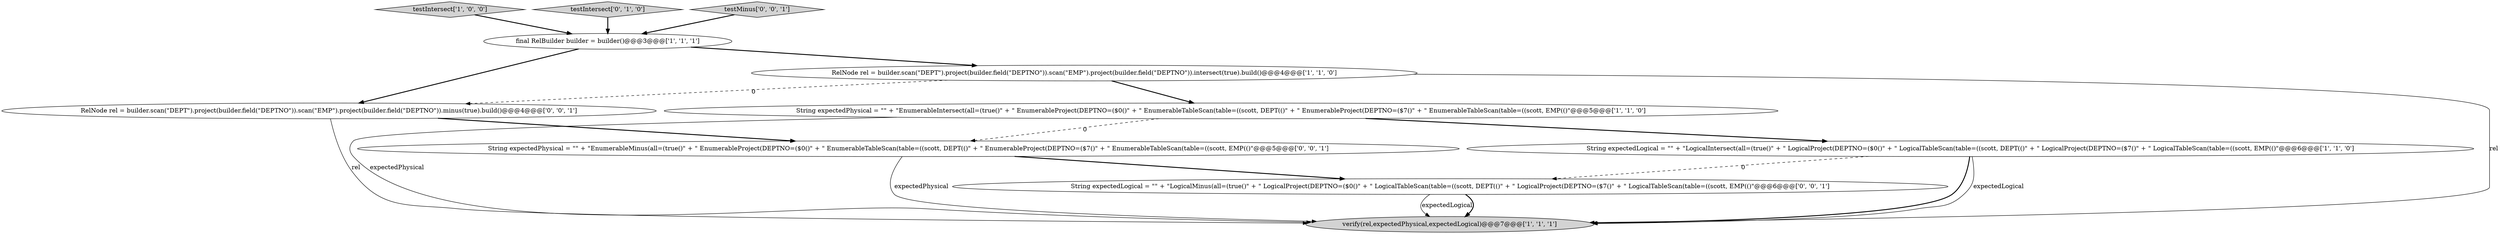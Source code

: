digraph {
2 [style = filled, label = "verify(rel,expectedPhysical,expectedLogical)@@@7@@@['1', '1', '1']", fillcolor = lightgray, shape = ellipse image = "AAA0AAABBB1BBB"];
5 [style = filled, label = "testIntersect['1', '0', '0']", fillcolor = lightgray, shape = diamond image = "AAA0AAABBB1BBB"];
6 [style = filled, label = "testIntersect['0', '1', '0']", fillcolor = lightgray, shape = diamond image = "AAA0AAABBB2BBB"];
3 [style = filled, label = "final RelBuilder builder = builder()@@@3@@@['1', '1', '1']", fillcolor = white, shape = ellipse image = "AAA0AAABBB1BBB"];
1 [style = filled, label = "String expectedLogical = \"\" + \"LogicalIntersect(all=(true()\" + \" LogicalProject(DEPTNO=($0()\" + \" LogicalTableScan(table=((scott, DEPT(()\" + \" LogicalProject(DEPTNO=($7()\" + \" LogicalTableScan(table=((scott, EMP(()\"@@@6@@@['1', '1', '0']", fillcolor = white, shape = ellipse image = "AAA0AAABBB1BBB"];
10 [style = filled, label = "testMinus['0', '0', '1']", fillcolor = lightgray, shape = diamond image = "AAA0AAABBB3BBB"];
0 [style = filled, label = "String expectedPhysical = \"\" + \"EnumerableIntersect(all=(true()\" + \" EnumerableProject(DEPTNO=($0()\" + \" EnumerableTableScan(table=((scott, DEPT(()\" + \" EnumerableProject(DEPTNO=($7()\" + \" EnumerableTableScan(table=((scott, EMP(()\"@@@5@@@['1', '1', '0']", fillcolor = white, shape = ellipse image = "AAA0AAABBB1BBB"];
9 [style = filled, label = "String expectedLogical = \"\" + \"LogicalMinus(all=(true()\" + \" LogicalProject(DEPTNO=($0()\" + \" LogicalTableScan(table=((scott, DEPT(()\" + \" LogicalProject(DEPTNO=($7()\" + \" LogicalTableScan(table=((scott, EMP(()\"@@@6@@@['0', '0', '1']", fillcolor = white, shape = ellipse image = "AAA0AAABBB3BBB"];
8 [style = filled, label = "RelNode rel = builder.scan(\"DEPT\").project(builder.field(\"DEPTNO\")).scan(\"EMP\").project(builder.field(\"DEPTNO\")).minus(true).build()@@@4@@@['0', '0', '1']", fillcolor = white, shape = ellipse image = "AAA0AAABBB3BBB"];
7 [style = filled, label = "String expectedPhysical = \"\" + \"EnumerableMinus(all=(true()\" + \" EnumerableProject(DEPTNO=($0()\" + \" EnumerableTableScan(table=((scott, DEPT(()\" + \" EnumerableProject(DEPTNO=($7()\" + \" EnumerableTableScan(table=((scott, EMP(()\"@@@5@@@['0', '0', '1']", fillcolor = white, shape = ellipse image = "AAA0AAABBB3BBB"];
4 [style = filled, label = "RelNode rel = builder.scan(\"DEPT\").project(builder.field(\"DEPTNO\")).scan(\"EMP\").project(builder.field(\"DEPTNO\")).intersect(true).build()@@@4@@@['1', '1', '0']", fillcolor = white, shape = ellipse image = "AAA0AAABBB1BBB"];
5->3 [style = bold, label=""];
7->9 [style = bold, label=""];
6->3 [style = bold, label=""];
10->3 [style = bold, label=""];
1->9 [style = dashed, label="0"];
1->2 [style = bold, label=""];
9->2 [style = solid, label="expectedLogical"];
4->2 [style = solid, label="rel"];
0->2 [style = solid, label="expectedPhysical"];
1->2 [style = solid, label="expectedLogical"];
8->2 [style = solid, label="rel"];
9->2 [style = bold, label=""];
3->4 [style = bold, label=""];
0->1 [style = bold, label=""];
3->8 [style = bold, label=""];
7->2 [style = solid, label="expectedPhysical"];
0->7 [style = dashed, label="0"];
8->7 [style = bold, label=""];
4->0 [style = bold, label=""];
4->8 [style = dashed, label="0"];
}
